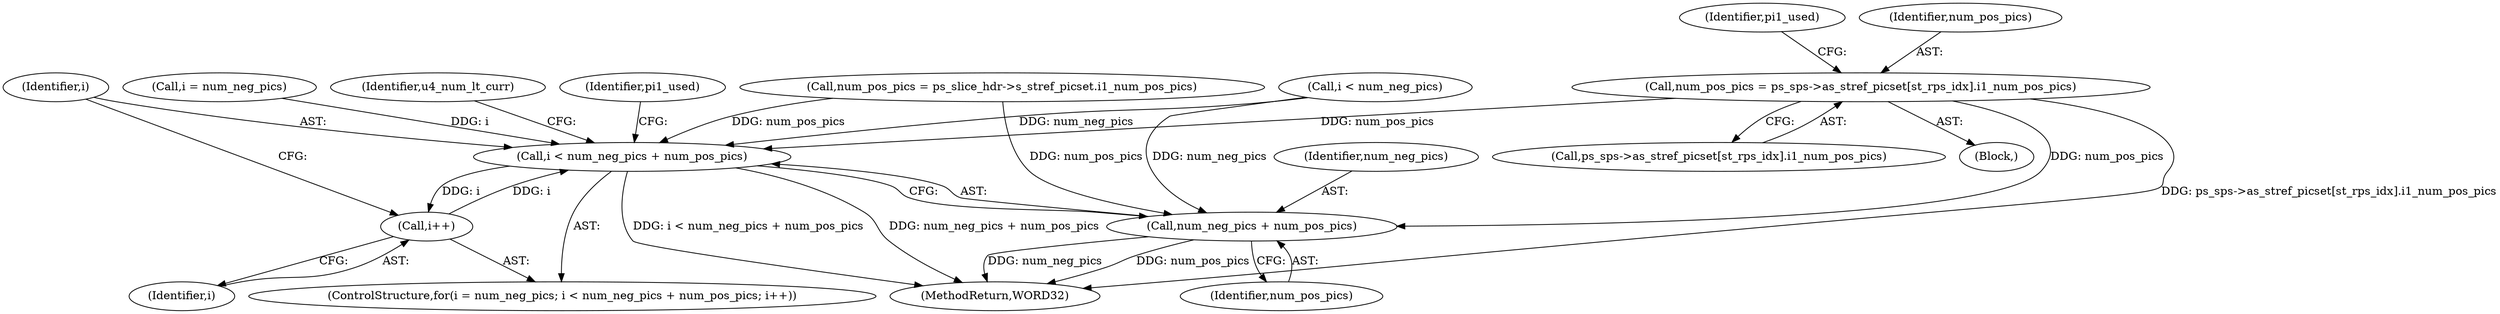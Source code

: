 digraph "0_Android_913d9e8d93d6b81bb8eac3fc2c1426651f5b259d_0@array" {
"1000204" [label="(Call,num_pos_pics = ps_sps->as_stref_picset[st_rps_idx].i1_num_pos_pics)"];
"1000318" [label="(Call,i < num_neg_pics + num_pos_pics)"];
"1000323" [label="(Call,i++)"];
"1000320" [label="(Call,num_neg_pics + num_pos_pics)"];
"1001300" [label="(MethodReturn,WORD32)"];
"1000321" [label="(Identifier,num_neg_pics)"];
"1000315" [label="(Call,i = num_neg_pics)"];
"1000356" [label="(Identifier,u4_num_lt_curr)"];
"1000319" [label="(Identifier,i)"];
"1000214" [label="(Identifier,pi1_used)"];
"1000323" [label="(Call,i++)"];
"1000206" [label="(Call,ps_sps->as_stref_picset[st_rps_idx].i1_num_pos_pics)"];
"1000320" [label="(Call,num_neg_pics + num_pos_pics)"];
"1000205" [label="(Identifier,num_pos_pics)"];
"1000314" [label="(ControlStructure,for(i = num_neg_pics; i < num_neg_pics + num_pos_pics; i++))"];
"1000204" [label="(Call,num_pos_pics = ps_sps->as_stref_picset[st_rps_idx].i1_num_pos_pics)"];
"1000245" [label="(Call,num_pos_pics = ps_slice_hdr->s_stref_picset.i1_num_pos_pics)"];
"1000276" [label="(Call,i < num_neg_pics)"];
"1000324" [label="(Identifier,i)"];
"1000318" [label="(Call,i < num_neg_pics + num_pos_pics)"];
"1000322" [label="(Identifier,num_pos_pics)"];
"1000189" [label="(Block,)"];
"1000328" [label="(Identifier,pi1_used)"];
"1000204" -> "1000189"  [label="AST: "];
"1000204" -> "1000206"  [label="CFG: "];
"1000205" -> "1000204"  [label="AST: "];
"1000206" -> "1000204"  [label="AST: "];
"1000214" -> "1000204"  [label="CFG: "];
"1000204" -> "1001300"  [label="DDG: ps_sps->as_stref_picset[st_rps_idx].i1_num_pos_pics"];
"1000204" -> "1000318"  [label="DDG: num_pos_pics"];
"1000204" -> "1000320"  [label="DDG: num_pos_pics"];
"1000318" -> "1000314"  [label="AST: "];
"1000318" -> "1000320"  [label="CFG: "];
"1000319" -> "1000318"  [label="AST: "];
"1000320" -> "1000318"  [label="AST: "];
"1000328" -> "1000318"  [label="CFG: "];
"1000356" -> "1000318"  [label="CFG: "];
"1000318" -> "1001300"  [label="DDG: i < num_neg_pics + num_pos_pics"];
"1000318" -> "1001300"  [label="DDG: num_neg_pics + num_pos_pics"];
"1000315" -> "1000318"  [label="DDG: i"];
"1000323" -> "1000318"  [label="DDG: i"];
"1000276" -> "1000318"  [label="DDG: num_neg_pics"];
"1000245" -> "1000318"  [label="DDG: num_pos_pics"];
"1000318" -> "1000323"  [label="DDG: i"];
"1000323" -> "1000314"  [label="AST: "];
"1000323" -> "1000324"  [label="CFG: "];
"1000324" -> "1000323"  [label="AST: "];
"1000319" -> "1000323"  [label="CFG: "];
"1000320" -> "1000322"  [label="CFG: "];
"1000321" -> "1000320"  [label="AST: "];
"1000322" -> "1000320"  [label="AST: "];
"1000320" -> "1001300"  [label="DDG: num_pos_pics"];
"1000320" -> "1001300"  [label="DDG: num_neg_pics"];
"1000276" -> "1000320"  [label="DDG: num_neg_pics"];
"1000245" -> "1000320"  [label="DDG: num_pos_pics"];
}
